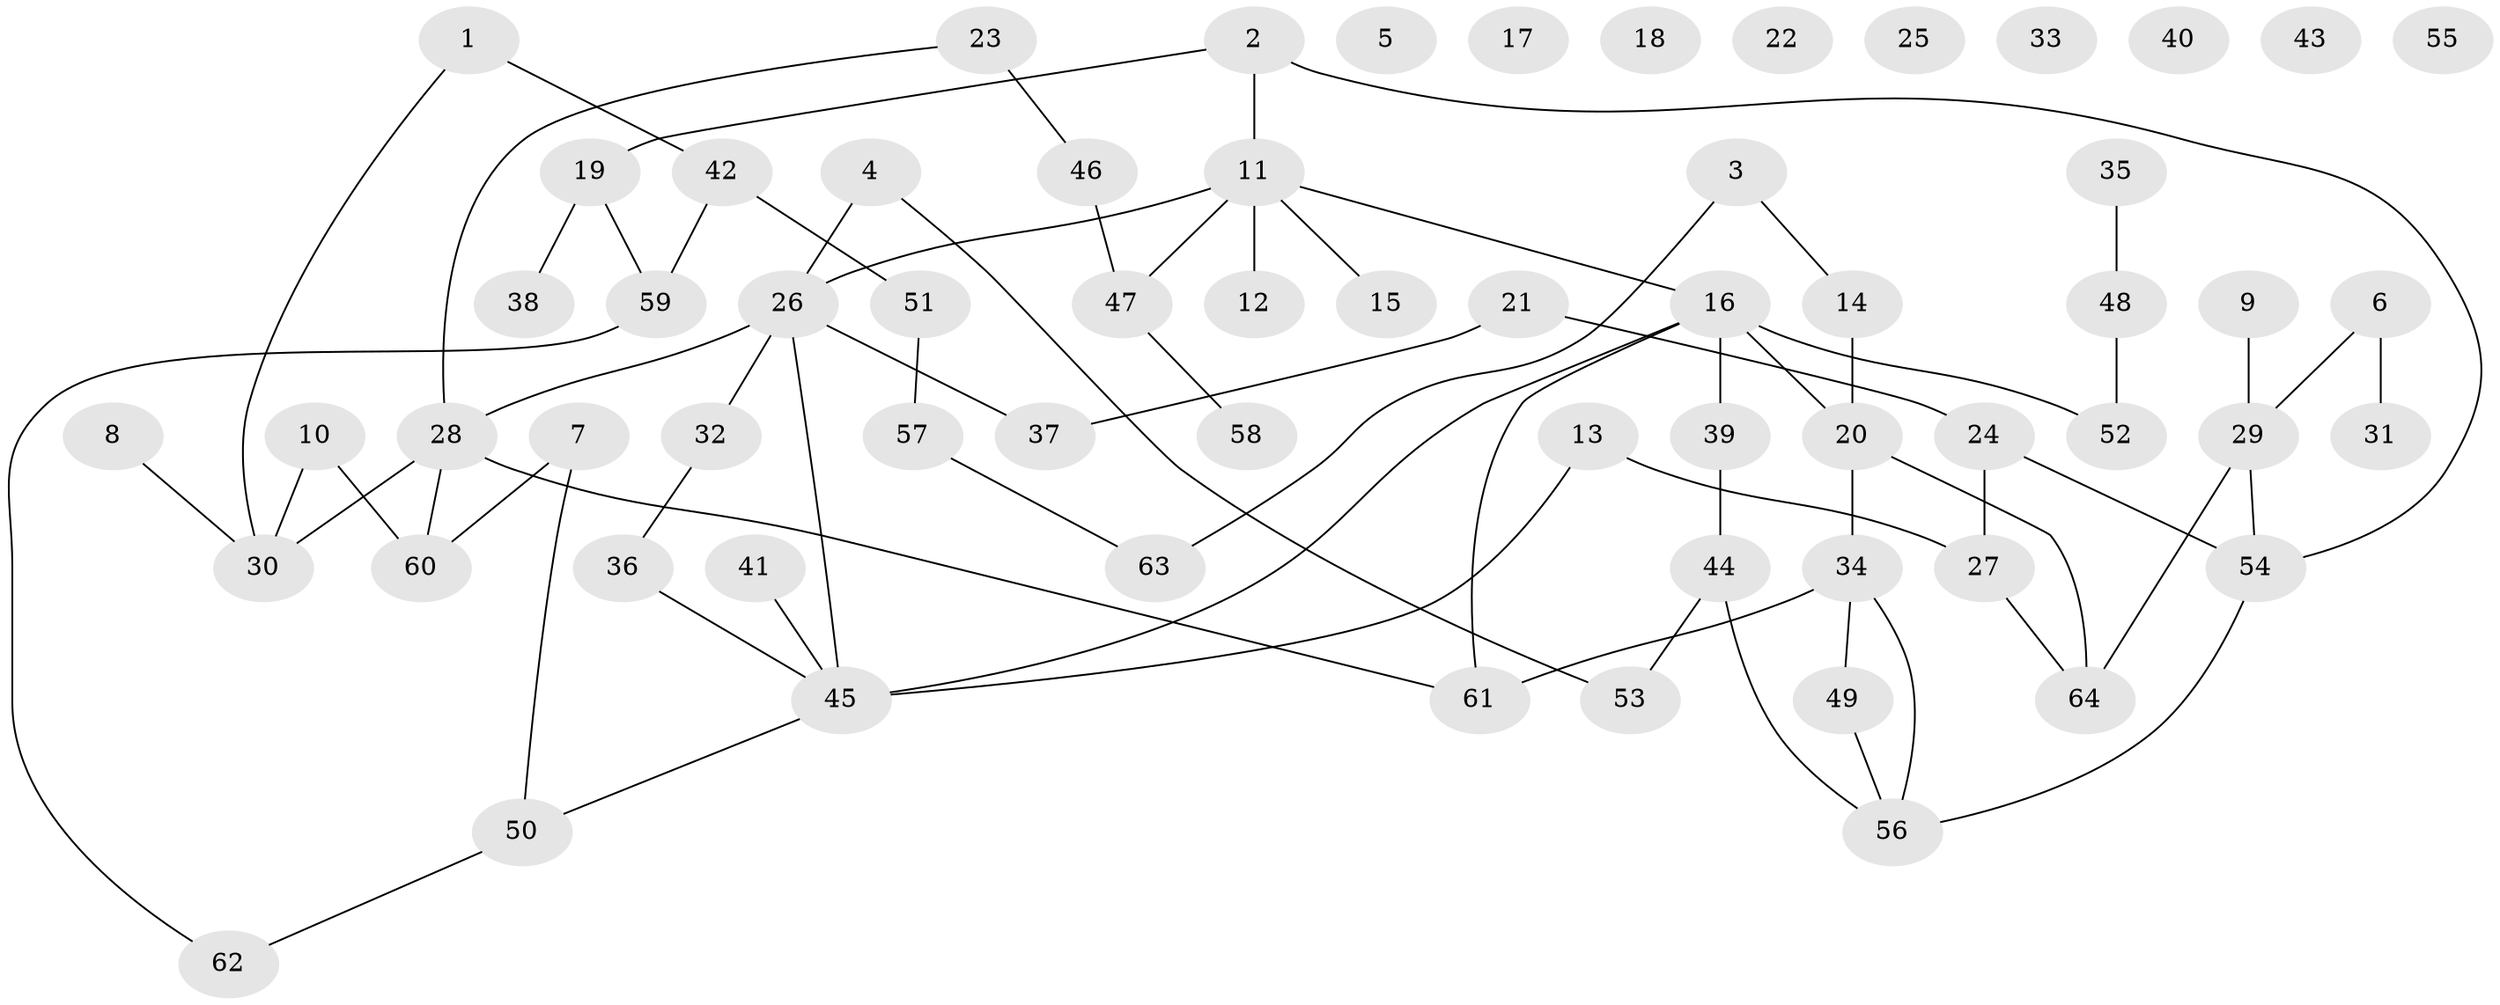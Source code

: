 // Generated by graph-tools (version 1.1) at 2025/39/03/09/25 04:39:33]
// undirected, 64 vertices, 72 edges
graph export_dot {
graph [start="1"]
  node [color=gray90,style=filled];
  1;
  2;
  3;
  4;
  5;
  6;
  7;
  8;
  9;
  10;
  11;
  12;
  13;
  14;
  15;
  16;
  17;
  18;
  19;
  20;
  21;
  22;
  23;
  24;
  25;
  26;
  27;
  28;
  29;
  30;
  31;
  32;
  33;
  34;
  35;
  36;
  37;
  38;
  39;
  40;
  41;
  42;
  43;
  44;
  45;
  46;
  47;
  48;
  49;
  50;
  51;
  52;
  53;
  54;
  55;
  56;
  57;
  58;
  59;
  60;
  61;
  62;
  63;
  64;
  1 -- 30;
  1 -- 42;
  2 -- 11;
  2 -- 19;
  2 -- 54;
  3 -- 14;
  3 -- 63;
  4 -- 26;
  4 -- 53;
  6 -- 29;
  6 -- 31;
  7 -- 50;
  7 -- 60;
  8 -- 30;
  9 -- 29;
  10 -- 30;
  10 -- 60;
  11 -- 12;
  11 -- 15;
  11 -- 16;
  11 -- 26;
  11 -- 47;
  13 -- 27;
  13 -- 45;
  14 -- 20;
  16 -- 20;
  16 -- 39;
  16 -- 45;
  16 -- 52;
  16 -- 61;
  19 -- 38;
  19 -- 59;
  20 -- 34;
  20 -- 64;
  21 -- 24;
  21 -- 37;
  23 -- 28;
  23 -- 46;
  24 -- 27;
  24 -- 54;
  26 -- 28;
  26 -- 32;
  26 -- 37;
  26 -- 45;
  27 -- 64;
  28 -- 30;
  28 -- 60;
  28 -- 61;
  29 -- 54;
  29 -- 64;
  32 -- 36;
  34 -- 49;
  34 -- 56;
  34 -- 61;
  35 -- 48;
  36 -- 45;
  39 -- 44;
  41 -- 45;
  42 -- 51;
  42 -- 59;
  44 -- 53;
  44 -- 56;
  45 -- 50;
  46 -- 47;
  47 -- 58;
  48 -- 52;
  49 -- 56;
  50 -- 62;
  51 -- 57;
  54 -- 56;
  57 -- 63;
  59 -- 62;
}
